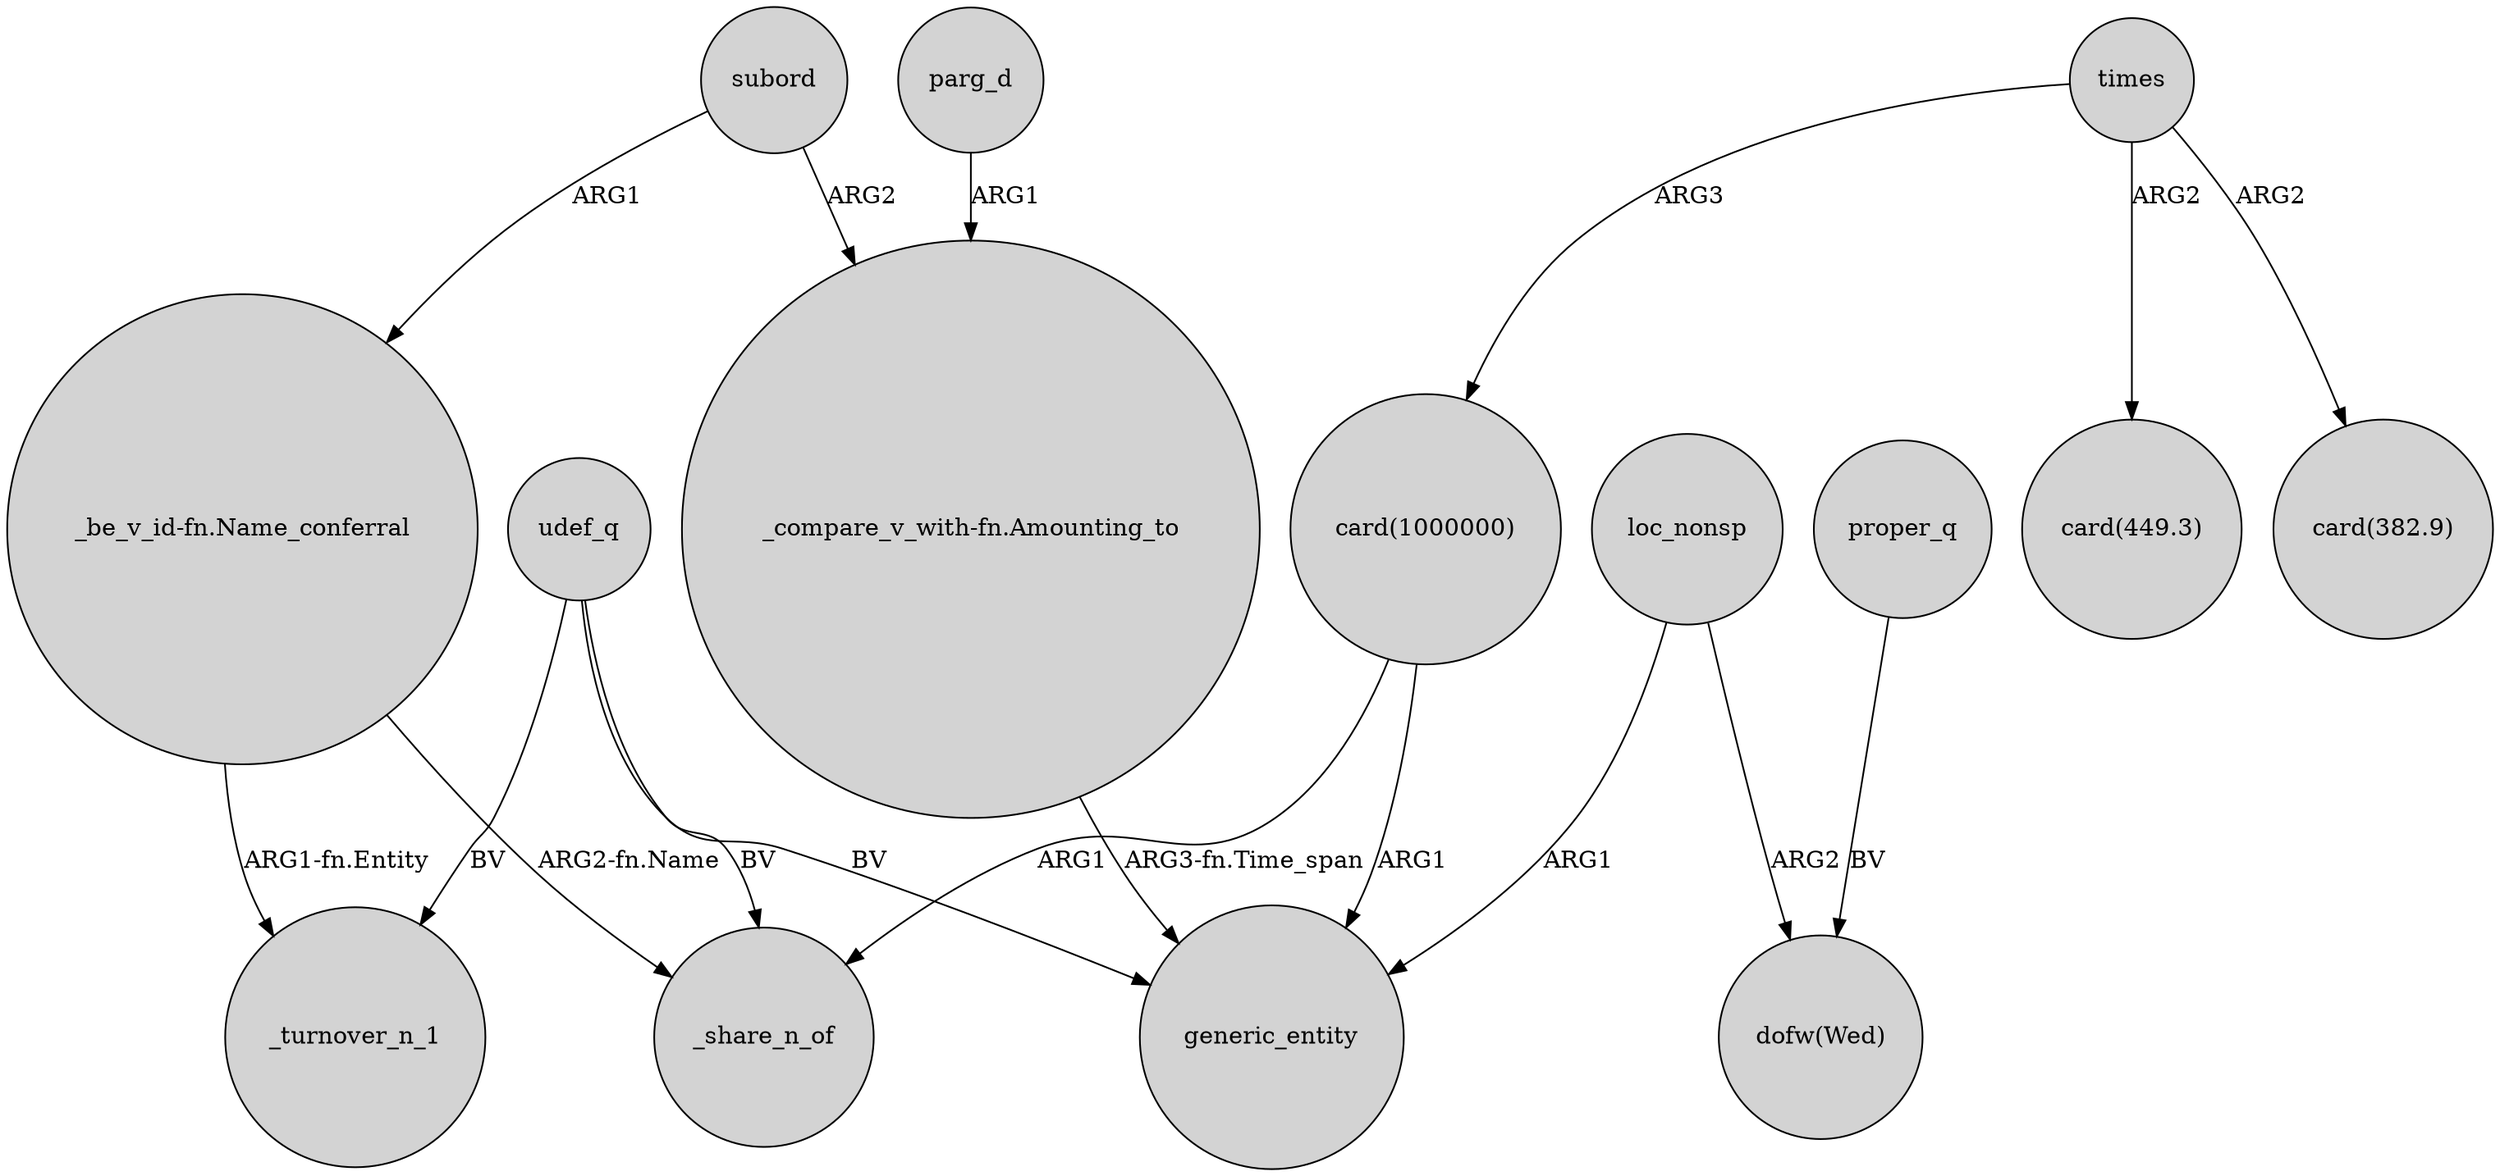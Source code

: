 digraph {
	node [shape=circle style=filled]
	times -> "card(1000000)" [label=ARG3]
	times -> "card(449.3)" [label=ARG2]
	loc_nonsp -> "dofw(Wed)" [label=ARG2]
	udef_q -> _share_n_of [label=BV]
	subord -> "_compare_v_with-fn.Amounting_to" [label=ARG2]
	"card(1000000)" -> _share_n_of [label=ARG1]
	"_be_v_id-fn.Name_conferral" -> _share_n_of [label="ARG2-fn.Name"]
	proper_q -> "dofw(Wed)" [label=BV]
	parg_d -> "_compare_v_with-fn.Amounting_to" [label=ARG1]
	subord -> "_be_v_id-fn.Name_conferral" [label=ARG1]
	udef_q -> generic_entity [label=BV]
	times -> "card(382.9)" [label=ARG2]
	"_be_v_id-fn.Name_conferral" -> _turnover_n_1 [label="ARG1-fn.Entity"]
	loc_nonsp -> generic_entity [label=ARG1]
	"_compare_v_with-fn.Amounting_to" -> generic_entity [label="ARG3-fn.Time_span"]
	udef_q -> _turnover_n_1 [label=BV]
	"card(1000000)" -> generic_entity [label=ARG1]
}
